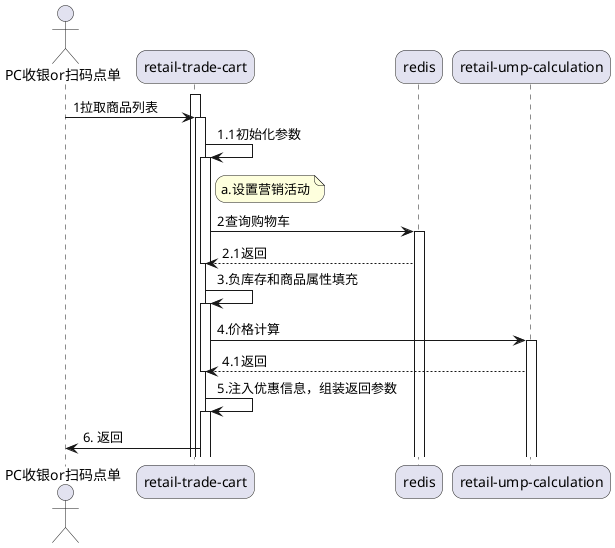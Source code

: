 @startuml
skinparam sequenceArrowThickness 1
skinparam roundcorner 20
skinparam maxmessagesize 500
/'skinparam sequenceParticipant underline'/

actor PC收银or扫码点单 as u

participant "retail-trade-cart" as cart
participant "redis" as redis
participant "retail-ump-calculation" as cal

activate cart

u -> cart : 1拉取商品列表
activate cart

cart -> cart : 1.1初始化参数
activate cart

note right of cart
a.设置营销活动
end note

cart -> redis : 2查询购物车
activate redis

redis --> cart : 2.1返回
deactivate cart

cart -> cart : 3.负库存和商品属性填充
activate cart

cart -> cal : 4.价格计算
activate cal

cal --> cart : 4.1返回
deactivate cart

cart -> cart : 5.注入优惠信息，组装返回参数
activate cart

cart -> u : 6. 返回

@enduml